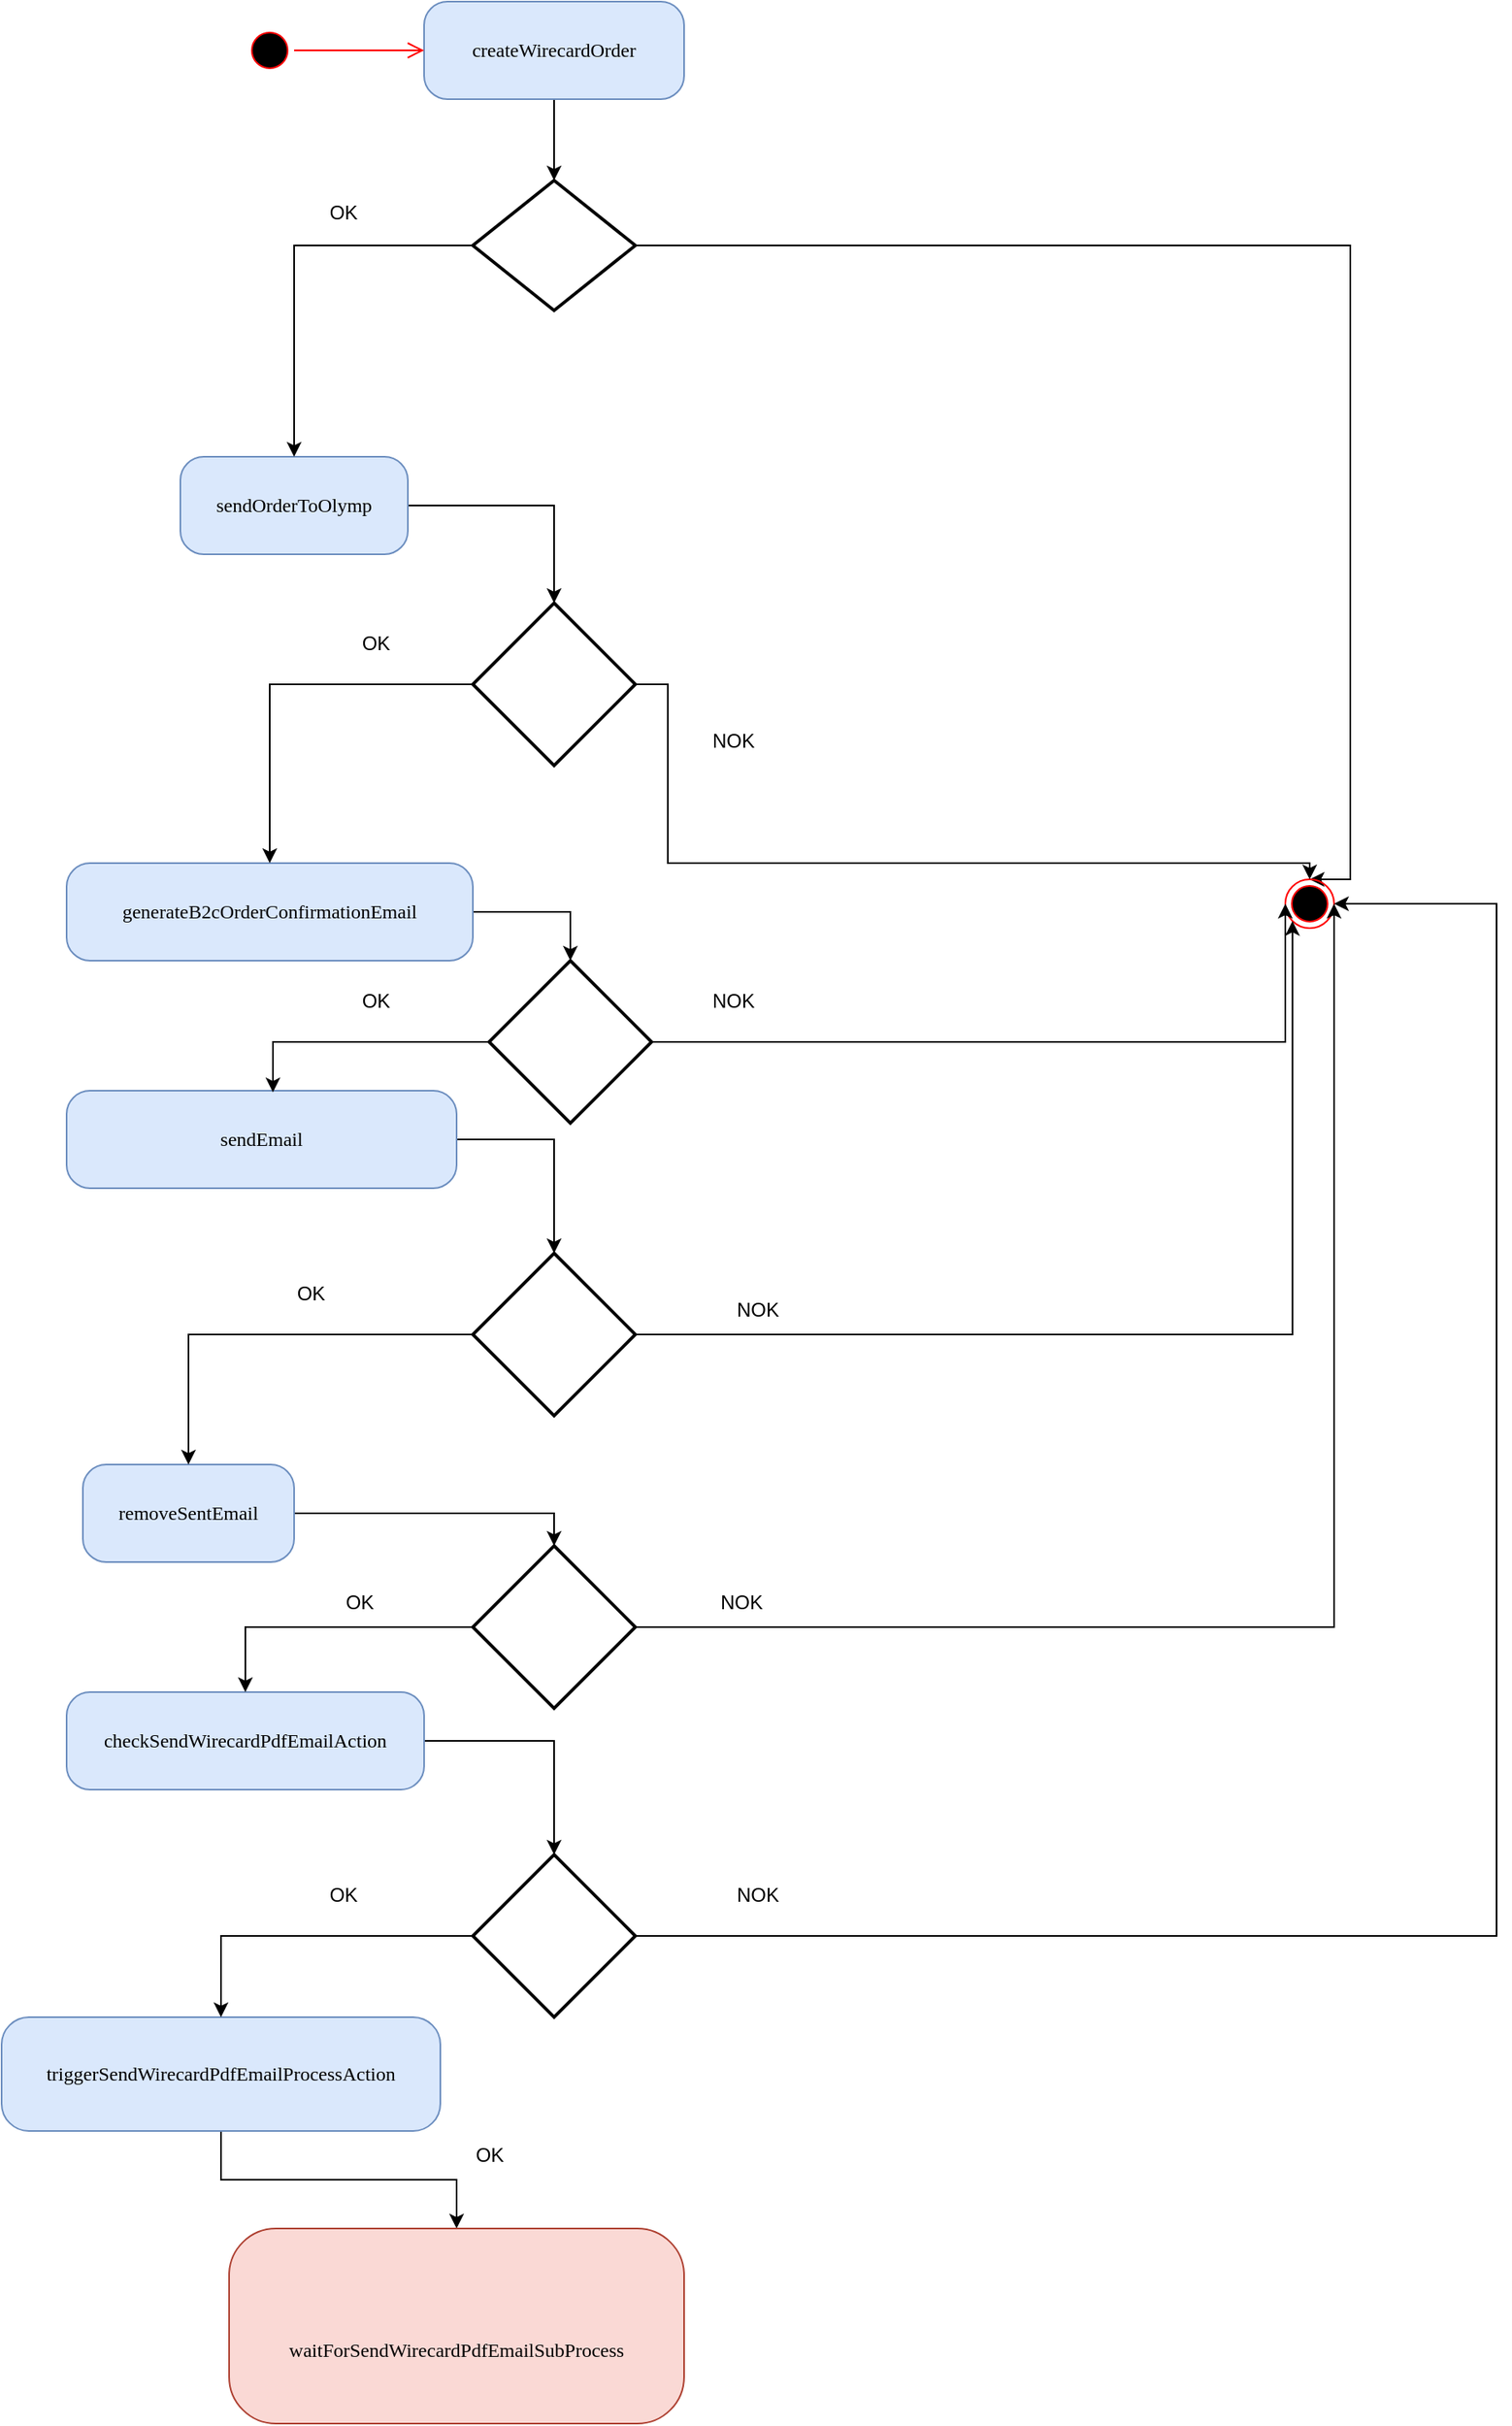 <mxfile version="20.0.4" type="github">
  <diagram name="Page-1" id="58cdce13-f638-feb5-8d6f-7d28b1aa9fa0">
    <mxGraphModel dx="3166" dy="1155" grid="1" gridSize="10" guides="1" tooltips="1" connect="1" arrows="1" fold="1" page="1" pageScale="1" pageWidth="1100" pageHeight="850" background="none" math="0" shadow="0">
      <root>
        <mxCell id="0" />
        <mxCell id="1" parent="0" />
        <mxCell id="382b91b5511bd0f7-1" value="" style="ellipse;html=1;shape=startState;fillColor=#000000;strokeColor=#ff0000;rounded=1;shadow=0;comic=0;labelBackgroundColor=none;fontFamily=Verdana;fontSize=12;fontColor=#000000;align=center;direction=south;" parent="1" vertex="1">
          <mxGeometry x="-210" y="115" width="30" height="30" as="geometry" />
        </mxCell>
        <mxCell id="6KI7RrnHpVsFwjjmGo_1-18" style="edgeStyle=orthogonalEdgeStyle;rounded=0;orthogonalLoop=1;jettySize=auto;html=1;entryX=0.5;entryY=0;entryDx=0;entryDy=0;entryPerimeter=0;" edge="1" parent="1" source="382b91b5511bd0f7-5" target="6KI7RrnHpVsFwjjmGo_1-17">
          <mxGeometry relative="1" as="geometry" />
        </mxCell>
        <mxCell id="382b91b5511bd0f7-5" value="generateB2cOrderConfirmationEmail" style="rounded=1;whiteSpace=wrap;html=1;arcSize=24;fillColor=#dae8fc;strokeColor=#6c8ebf;shadow=0;comic=0;labelBackgroundColor=none;fontFamily=Verdana;fontSize=12;align=center;" parent="1" vertex="1">
          <mxGeometry x="-320" y="630" width="250" height="60" as="geometry" />
        </mxCell>
        <mxCell id="6KI7RrnHpVsFwjjmGo_1-7" style="edgeStyle=orthogonalEdgeStyle;rounded=0;orthogonalLoop=1;jettySize=auto;html=1;entryX=0.5;entryY=0;entryDx=0;entryDy=0;entryPerimeter=0;" edge="1" parent="1" source="382b91b5511bd0f7-6" target="6KI7RrnHpVsFwjjmGo_1-5">
          <mxGeometry relative="1" as="geometry" />
        </mxCell>
        <mxCell id="382b91b5511bd0f7-6" value="createWirecardOrder" style="rounded=1;whiteSpace=wrap;html=1;arcSize=24;fillColor=#dae8fc;strokeColor=#6c8ebf;shadow=0;comic=0;labelBackgroundColor=none;fontFamily=Verdana;fontSize=12;align=center;" parent="1" vertex="1">
          <mxGeometry x="-100" y="100" width="160" height="60" as="geometry" />
        </mxCell>
        <mxCell id="6KI7RrnHpVsFwjjmGo_1-13" value="" style="edgeStyle=orthogonalEdgeStyle;rounded=0;orthogonalLoop=1;jettySize=auto;html=1;" edge="1" parent="1" source="382b91b5511bd0f7-7" target="6KI7RrnHpVsFwjjmGo_1-11">
          <mxGeometry relative="1" as="geometry" />
        </mxCell>
        <mxCell id="382b91b5511bd0f7-7" value="sendOrderToOlymp" style="rounded=1;whiteSpace=wrap;html=1;arcSize=24;fillColor=#dae8fc;strokeColor=#6c8ebf;shadow=0;comic=0;labelBackgroundColor=none;fontFamily=Verdana;fontSize=12;align=center;" parent="1" vertex="1">
          <mxGeometry x="-250" y="380" width="140" height="60" as="geometry" />
        </mxCell>
        <mxCell id="6KI7RrnHpVsFwjjmGo_1-24" style="edgeStyle=orthogonalEdgeStyle;rounded=0;orthogonalLoop=1;jettySize=auto;html=1;entryX=0.5;entryY=0;entryDx=0;entryDy=0;entryPerimeter=0;" edge="1" parent="1" source="382b91b5511bd0f7-9" target="6KI7RrnHpVsFwjjmGo_1-23">
          <mxGeometry relative="1" as="geometry" />
        </mxCell>
        <mxCell id="382b91b5511bd0f7-9" value="removeSentEmail" style="rounded=1;whiteSpace=wrap;html=1;arcSize=24;fillColor=#dae8fc;strokeColor=#6c8ebf;shadow=0;comic=0;labelBackgroundColor=none;fontFamily=Verdana;fontSize=12;align=center;" parent="1" vertex="1">
          <mxGeometry x="-310" y="1000" width="130" height="60" as="geometry" />
        </mxCell>
        <mxCell id="6KI7RrnHpVsFwjjmGo_1-21" style="edgeStyle=orthogonalEdgeStyle;rounded=0;orthogonalLoop=1;jettySize=auto;html=1;entryX=0.5;entryY=0;entryDx=0;entryDy=0;entryPerimeter=0;" edge="1" parent="1" source="382b91b5511bd0f7-10" target="6KI7RrnHpVsFwjjmGo_1-20">
          <mxGeometry relative="1" as="geometry" />
        </mxCell>
        <mxCell id="382b91b5511bd0f7-10" value="sendEmail" style="rounded=1;whiteSpace=wrap;html=1;arcSize=24;fillColor=#dae8fc;strokeColor=#6c8ebf;shadow=0;comic=0;labelBackgroundColor=none;fontFamily=Verdana;fontSize=12;align=center;" parent="1" vertex="1">
          <mxGeometry x="-320" y="770" width="240" height="60" as="geometry" />
        </mxCell>
        <mxCell id="2a3bc250acf0617d-9" style="edgeStyle=orthogonalEdgeStyle;html=1;labelBackgroundColor=none;endArrow=open;endSize=8;strokeColor=#ff0000;fontFamily=Verdana;fontSize=12;align=left;" parent="1" source="382b91b5511bd0f7-1" target="382b91b5511bd0f7-6" edge="1">
          <mxGeometry relative="1" as="geometry" />
        </mxCell>
        <mxCell id="6KI7RrnHpVsFwjjmGo_1-27" style="edgeStyle=orthogonalEdgeStyle;rounded=0;orthogonalLoop=1;jettySize=auto;html=1;entryX=0.5;entryY=0;entryDx=0;entryDy=0;entryPerimeter=0;" edge="1" parent="1" source="6KI7RrnHpVsFwjjmGo_1-2" target="6KI7RrnHpVsFwjjmGo_1-26">
          <mxGeometry relative="1" as="geometry" />
        </mxCell>
        <mxCell id="6KI7RrnHpVsFwjjmGo_1-2" value="checkSendWirecardPdfEmailAction" style="rounded=1;whiteSpace=wrap;html=1;arcSize=24;fillColor=#dae8fc;strokeColor=#6c8ebf;shadow=0;comic=0;labelBackgroundColor=none;fontFamily=Verdana;fontSize=12;align=center;" vertex="1" parent="1">
          <mxGeometry x="-320" y="1140" width="220" height="60" as="geometry" />
        </mxCell>
        <mxCell id="6KI7RrnHpVsFwjjmGo_1-29" style="edgeStyle=orthogonalEdgeStyle;rounded=0;orthogonalLoop=1;jettySize=auto;html=1;" edge="1" parent="1" source="6KI7RrnHpVsFwjjmGo_1-3" target="6KI7RrnHpVsFwjjmGo_1-4">
          <mxGeometry relative="1" as="geometry" />
        </mxCell>
        <mxCell id="6KI7RrnHpVsFwjjmGo_1-3" value="triggerSendWirecardPdfEmailProcessAction" style="rounded=1;whiteSpace=wrap;html=1;arcSize=24;fillColor=#dae8fc;strokeColor=#6c8ebf;shadow=0;comic=0;labelBackgroundColor=none;fontFamily=Verdana;fontSize=12;align=center;" vertex="1" parent="1">
          <mxGeometry x="-360" y="1340" width="270" height="70" as="geometry" />
        </mxCell>
        <mxCell id="6KI7RrnHpVsFwjjmGo_1-4" value="&lt;br&gt;&lt;br&gt;waitForSendWirecardPdfEmailSubProcess" style="rounded=1;whiteSpace=wrap;html=1;arcSize=24;fillColor=#fad9d5;strokeColor=#ae4132;shadow=0;comic=0;labelBackgroundColor=none;fontFamily=Verdana;fontSize=12;align=center;" vertex="1" parent="1">
          <mxGeometry x="-220" y="1470" width="280" height="120" as="geometry" />
        </mxCell>
        <mxCell id="6KI7RrnHpVsFwjjmGo_1-16" style="edgeStyle=orthogonalEdgeStyle;rounded=0;orthogonalLoop=1;jettySize=auto;html=1;entryX=0.5;entryY=0;entryDx=0;entryDy=0;" edge="1" parent="1" source="6KI7RrnHpVsFwjjmGo_1-5" target="382b91b5511bd0f7-7">
          <mxGeometry relative="1" as="geometry" />
        </mxCell>
        <mxCell id="6KI7RrnHpVsFwjjmGo_1-31" style="edgeStyle=orthogonalEdgeStyle;rounded=0;orthogonalLoop=1;jettySize=auto;html=1;entryX=0.5;entryY=0;entryDx=0;entryDy=0;" edge="1" parent="1" source="6KI7RrnHpVsFwjjmGo_1-5" target="6KI7RrnHpVsFwjjmGo_1-8">
          <mxGeometry relative="1" as="geometry">
            <Array as="points">
              <mxPoint x="470" y="250" />
              <mxPoint x="470" y="640" />
            </Array>
          </mxGeometry>
        </mxCell>
        <mxCell id="6KI7RrnHpVsFwjjmGo_1-5" value="" style="strokeWidth=2;html=1;shape=mxgraph.flowchart.decision;whiteSpace=wrap;" vertex="1" parent="1">
          <mxGeometry x="-70" y="210" width="100" height="80" as="geometry" />
        </mxCell>
        <mxCell id="6KI7RrnHpVsFwjjmGo_1-8" value="" style="ellipse;html=1;shape=endState;fillColor=#000000;strokeColor=#ff0000;" vertex="1" parent="1">
          <mxGeometry x="430" y="640" width="30" height="30" as="geometry" />
        </mxCell>
        <mxCell id="6KI7RrnHpVsFwjjmGo_1-15" style="edgeStyle=orthogonalEdgeStyle;rounded=0;orthogonalLoop=1;jettySize=auto;html=1;entryX=0.5;entryY=0;entryDx=0;entryDy=0;exitX=0;exitY=0.5;exitDx=0;exitDy=0;exitPerimeter=0;" edge="1" parent="1" source="6KI7RrnHpVsFwjjmGo_1-11" target="382b91b5511bd0f7-5">
          <mxGeometry relative="1" as="geometry">
            <Array as="points">
              <mxPoint x="-195" y="520" />
            </Array>
          </mxGeometry>
        </mxCell>
        <mxCell id="6KI7RrnHpVsFwjjmGo_1-32" style="edgeStyle=orthogonalEdgeStyle;rounded=0;orthogonalLoop=1;jettySize=auto;html=1;entryX=0.5;entryY=0;entryDx=0;entryDy=0;exitX=1;exitY=0.5;exitDx=0;exitDy=0;exitPerimeter=0;" edge="1" parent="1" source="6KI7RrnHpVsFwjjmGo_1-11" target="6KI7RrnHpVsFwjjmGo_1-8">
          <mxGeometry relative="1" as="geometry">
            <Array as="points">
              <mxPoint x="50" y="520" />
              <mxPoint x="50" y="630" />
              <mxPoint x="445" y="630" />
            </Array>
          </mxGeometry>
        </mxCell>
        <mxCell id="6KI7RrnHpVsFwjjmGo_1-11" value="" style="strokeWidth=2;html=1;shape=mxgraph.flowchart.decision;whiteSpace=wrap;" vertex="1" parent="1">
          <mxGeometry x="-70" y="470" width="100" height="100" as="geometry" />
        </mxCell>
        <mxCell id="6KI7RrnHpVsFwjjmGo_1-19" style="edgeStyle=orthogonalEdgeStyle;rounded=0;orthogonalLoop=1;jettySize=auto;html=1;entryX=0.529;entryY=0.017;entryDx=0;entryDy=0;entryPerimeter=0;" edge="1" parent="1" source="6KI7RrnHpVsFwjjmGo_1-17" target="382b91b5511bd0f7-10">
          <mxGeometry relative="1" as="geometry" />
        </mxCell>
        <mxCell id="6KI7RrnHpVsFwjjmGo_1-33" style="edgeStyle=orthogonalEdgeStyle;rounded=0;orthogonalLoop=1;jettySize=auto;html=1;entryX=0;entryY=0.5;entryDx=0;entryDy=0;exitX=1;exitY=0.5;exitDx=0;exitDy=0;exitPerimeter=0;" edge="1" parent="1" source="6KI7RrnHpVsFwjjmGo_1-17" target="6KI7RrnHpVsFwjjmGo_1-8">
          <mxGeometry relative="1" as="geometry">
            <Array as="points">
              <mxPoint x="430" y="740" />
            </Array>
          </mxGeometry>
        </mxCell>
        <mxCell id="6KI7RrnHpVsFwjjmGo_1-17" value="" style="strokeWidth=2;html=1;shape=mxgraph.flowchart.decision;whiteSpace=wrap;" vertex="1" parent="1">
          <mxGeometry x="-60" y="690" width="100" height="100" as="geometry" />
        </mxCell>
        <mxCell id="6KI7RrnHpVsFwjjmGo_1-22" style="edgeStyle=orthogonalEdgeStyle;rounded=0;orthogonalLoop=1;jettySize=auto;html=1;entryX=0.5;entryY=0;entryDx=0;entryDy=0;" edge="1" parent="1" source="6KI7RrnHpVsFwjjmGo_1-20" target="382b91b5511bd0f7-9">
          <mxGeometry relative="1" as="geometry" />
        </mxCell>
        <mxCell id="6KI7RrnHpVsFwjjmGo_1-34" style="edgeStyle=orthogonalEdgeStyle;rounded=0;orthogonalLoop=1;jettySize=auto;html=1;entryX=0;entryY=1;entryDx=0;entryDy=0;" edge="1" parent="1" source="6KI7RrnHpVsFwjjmGo_1-20" target="6KI7RrnHpVsFwjjmGo_1-8">
          <mxGeometry relative="1" as="geometry">
            <Array as="points">
              <mxPoint x="250" y="920" />
              <mxPoint x="434" y="920" />
            </Array>
          </mxGeometry>
        </mxCell>
        <mxCell id="6KI7RrnHpVsFwjjmGo_1-20" value="" style="strokeWidth=2;html=1;shape=mxgraph.flowchart.decision;whiteSpace=wrap;" vertex="1" parent="1">
          <mxGeometry x="-70" y="870" width="100" height="100" as="geometry" />
        </mxCell>
        <mxCell id="6KI7RrnHpVsFwjjmGo_1-25" style="edgeStyle=orthogonalEdgeStyle;rounded=0;orthogonalLoop=1;jettySize=auto;html=1;entryX=0.5;entryY=0;entryDx=0;entryDy=0;" edge="1" parent="1" source="6KI7RrnHpVsFwjjmGo_1-23" target="6KI7RrnHpVsFwjjmGo_1-2">
          <mxGeometry relative="1" as="geometry" />
        </mxCell>
        <mxCell id="6KI7RrnHpVsFwjjmGo_1-35" style="edgeStyle=orthogonalEdgeStyle;rounded=0;orthogonalLoop=1;jettySize=auto;html=1;entryX=1;entryY=0.5;entryDx=0;entryDy=0;" edge="1" parent="1" source="6KI7RrnHpVsFwjjmGo_1-23" target="6KI7RrnHpVsFwjjmGo_1-8">
          <mxGeometry relative="1" as="geometry">
            <Array as="points">
              <mxPoint x="460" y="1100" />
            </Array>
          </mxGeometry>
        </mxCell>
        <mxCell id="6KI7RrnHpVsFwjjmGo_1-23" value="" style="strokeWidth=2;html=1;shape=mxgraph.flowchart.decision;whiteSpace=wrap;" vertex="1" parent="1">
          <mxGeometry x="-70" y="1050" width="100" height="100" as="geometry" />
        </mxCell>
        <mxCell id="6KI7RrnHpVsFwjjmGo_1-28" style="edgeStyle=orthogonalEdgeStyle;rounded=0;orthogonalLoop=1;jettySize=auto;html=1;entryX=0.5;entryY=0;entryDx=0;entryDy=0;" edge="1" parent="1" source="6KI7RrnHpVsFwjjmGo_1-26" target="6KI7RrnHpVsFwjjmGo_1-3">
          <mxGeometry relative="1" as="geometry" />
        </mxCell>
        <mxCell id="6KI7RrnHpVsFwjjmGo_1-36" style="edgeStyle=orthogonalEdgeStyle;rounded=0;orthogonalLoop=1;jettySize=auto;html=1;entryX=1;entryY=0.5;entryDx=0;entryDy=0;" edge="1" parent="1" source="6KI7RrnHpVsFwjjmGo_1-26" target="6KI7RrnHpVsFwjjmGo_1-8">
          <mxGeometry relative="1" as="geometry">
            <Array as="points">
              <mxPoint x="560" y="1290" />
              <mxPoint x="560" y="655" />
            </Array>
          </mxGeometry>
        </mxCell>
        <mxCell id="6KI7RrnHpVsFwjjmGo_1-26" value="" style="strokeWidth=2;html=1;shape=mxgraph.flowchart.decision;whiteSpace=wrap;" vertex="1" parent="1">
          <mxGeometry x="-70" y="1240" width="100" height="100" as="geometry" />
        </mxCell>
        <mxCell id="6KI7RrnHpVsFwjjmGo_1-38" value="OK" style="text;html=1;align=center;verticalAlign=middle;resizable=0;points=[];autosize=1;strokeColor=none;fillColor=none;" vertex="1" parent="1">
          <mxGeometry x="-170" y="215" width="40" height="30" as="geometry" />
        </mxCell>
        <mxCell id="6KI7RrnHpVsFwjjmGo_1-39" value="OK" style="text;html=1;align=center;verticalAlign=middle;resizable=0;points=[];autosize=1;strokeColor=none;fillColor=none;" vertex="1" parent="1">
          <mxGeometry x="-150" y="480" width="40" height="30" as="geometry" />
        </mxCell>
        <mxCell id="6KI7RrnHpVsFwjjmGo_1-40" value="OK" style="text;html=1;align=center;verticalAlign=middle;resizable=0;points=[];autosize=1;strokeColor=none;fillColor=none;" vertex="1" parent="1">
          <mxGeometry x="-150" y="700" width="40" height="30" as="geometry" />
        </mxCell>
        <mxCell id="6KI7RrnHpVsFwjjmGo_1-41" value="OK" style="text;html=1;align=center;verticalAlign=middle;resizable=0;points=[];autosize=1;strokeColor=none;fillColor=none;" vertex="1" parent="1">
          <mxGeometry x="-190" y="880" width="40" height="30" as="geometry" />
        </mxCell>
        <mxCell id="6KI7RrnHpVsFwjjmGo_1-42" value="OK" style="text;html=1;align=center;verticalAlign=middle;resizable=0;points=[];autosize=1;strokeColor=none;fillColor=none;" vertex="1" parent="1">
          <mxGeometry x="-160" y="1070" width="40" height="30" as="geometry" />
        </mxCell>
        <mxCell id="6KI7RrnHpVsFwjjmGo_1-43" value="OK" style="text;html=1;align=center;verticalAlign=middle;resizable=0;points=[];autosize=1;strokeColor=none;fillColor=none;" vertex="1" parent="1">
          <mxGeometry x="-170" y="1250" width="40" height="30" as="geometry" />
        </mxCell>
        <mxCell id="6KI7RrnHpVsFwjjmGo_1-44" value="OK" style="text;html=1;align=center;verticalAlign=middle;resizable=0;points=[];autosize=1;strokeColor=none;fillColor=none;" vertex="1" parent="1">
          <mxGeometry x="-80" y="1410" width="40" height="30" as="geometry" />
        </mxCell>
        <mxCell id="6KI7RrnHpVsFwjjmGo_1-45" value="" style="shape=image;html=1;verticalAlign=top;verticalLabelPosition=bottom;labelBackgroundColor=#ffffff;imageAspect=0;aspect=fixed;image=https://cdn2.iconfinder.com/data/icons/essential-web-5/50/pending-wait-time-revise-unfinish-128.png;fillColor=#FFE599;" vertex="1" parent="1">
          <mxGeometry x="-210" y="1470" width="60" height="60" as="geometry" />
        </mxCell>
        <mxCell id="6KI7RrnHpVsFwjjmGo_1-46" value="NOK" style="text;html=1;align=center;verticalAlign=middle;resizable=0;points=[];autosize=1;strokeColor=none;fillColor=none;" vertex="1" parent="1">
          <mxGeometry x="65" y="540" width="50" height="30" as="geometry" />
        </mxCell>
        <mxCell id="6KI7RrnHpVsFwjjmGo_1-47" value="NOK" style="text;html=1;align=center;verticalAlign=middle;resizable=0;points=[];autosize=1;strokeColor=none;fillColor=none;" vertex="1" parent="1">
          <mxGeometry x="65" y="700" width="50" height="30" as="geometry" />
        </mxCell>
        <mxCell id="6KI7RrnHpVsFwjjmGo_1-48" value="NOK" style="text;html=1;align=center;verticalAlign=middle;resizable=0;points=[];autosize=1;strokeColor=none;fillColor=none;" vertex="1" parent="1">
          <mxGeometry x="80" y="890" width="50" height="30" as="geometry" />
        </mxCell>
        <mxCell id="6KI7RrnHpVsFwjjmGo_1-49" value="NOK" style="text;html=1;align=center;verticalAlign=middle;resizable=0;points=[];autosize=1;strokeColor=none;fillColor=none;" vertex="1" parent="1">
          <mxGeometry x="70" y="1070" width="50" height="30" as="geometry" />
        </mxCell>
        <mxCell id="6KI7RrnHpVsFwjjmGo_1-50" value="NOK" style="text;html=1;align=center;verticalAlign=middle;resizable=0;points=[];autosize=1;strokeColor=none;fillColor=none;" vertex="1" parent="1">
          <mxGeometry x="80" y="1250" width="50" height="30" as="geometry" />
        </mxCell>
      </root>
    </mxGraphModel>
  </diagram>
</mxfile>
